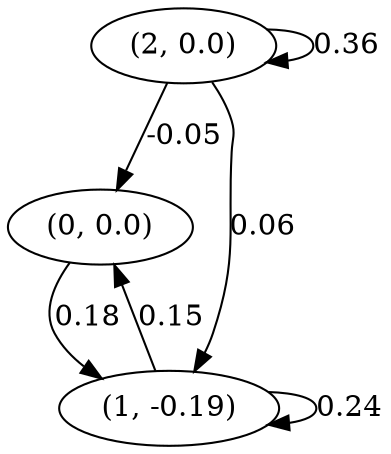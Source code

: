digraph {
    0 [ label = "(0, 0.0)" ]
    1 [ label = "(1, -0.19)" ]
    2 [ label = "(2, 0.0)" ]
    1 -> 1 [ label = "0.24" ]
    2 -> 2 [ label = "0.36" ]
    1 -> 0 [ label = "0.15" ]
    2 -> 0 [ label = "-0.05" ]
    0 -> 1 [ label = "0.18" ]
    2 -> 1 [ label = "0.06" ]
}

